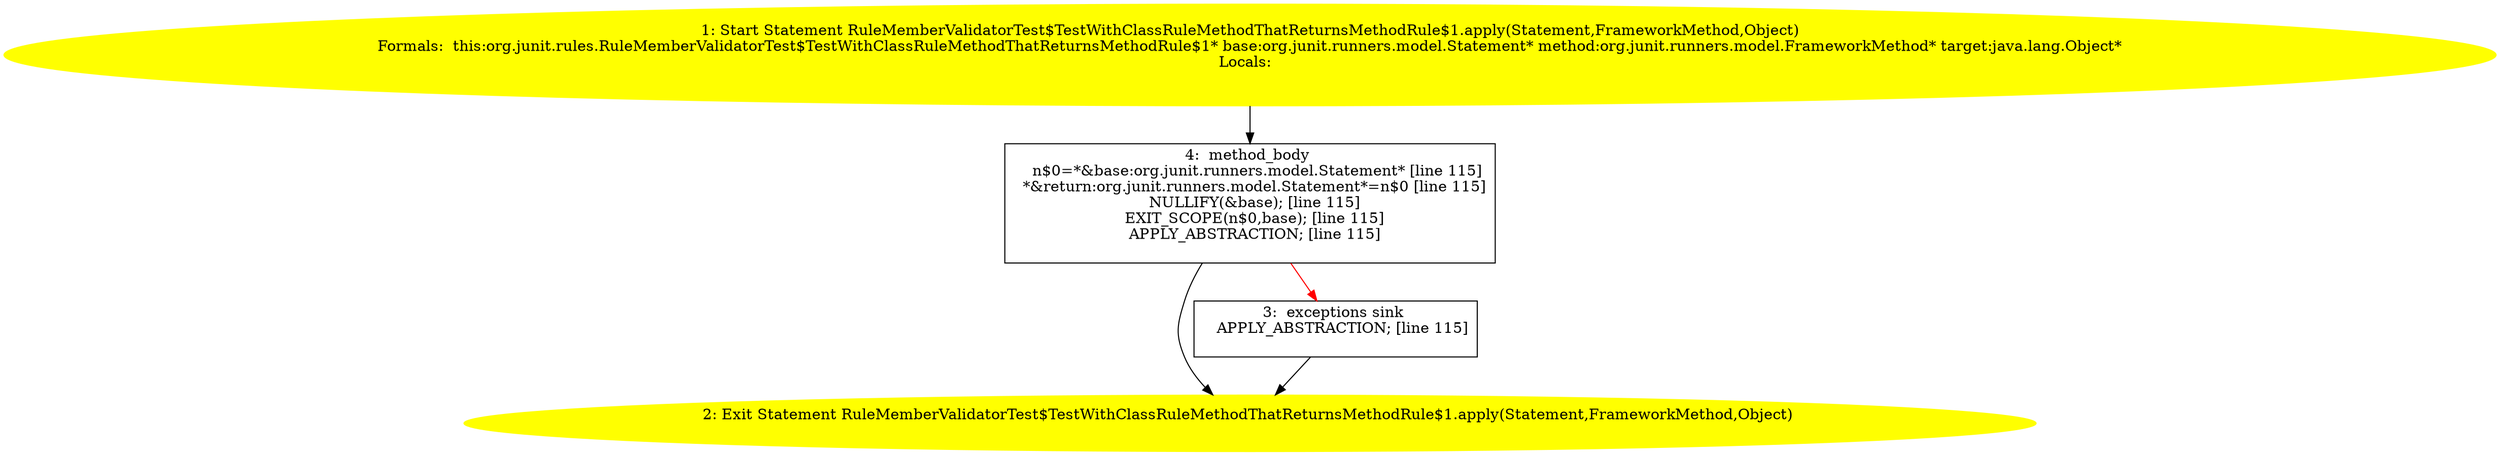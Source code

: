/* @generated */
digraph cfg {
"org.junit.rules.RuleMemberValidatorTest$TestWithClassRuleMethodThatReturnsMethodRule$1.apply(org.jun.fa49b6d2f811d11a9810988e7a7d7efa_1" [label="1: Start Statement RuleMemberValidatorTest$TestWithClassRuleMethodThatReturnsMethodRule$1.apply(Statement,FrameworkMethod,Object)\nFormals:  this:org.junit.rules.RuleMemberValidatorTest$TestWithClassRuleMethodThatReturnsMethodRule$1* base:org.junit.runners.model.Statement* method:org.junit.runners.model.FrameworkMethod* target:java.lang.Object*\nLocals:  \n  " color=yellow style=filled]
	

	 "org.junit.rules.RuleMemberValidatorTest$TestWithClassRuleMethodThatReturnsMethodRule$1.apply(org.jun.fa49b6d2f811d11a9810988e7a7d7efa_1" -> "org.junit.rules.RuleMemberValidatorTest$TestWithClassRuleMethodThatReturnsMethodRule$1.apply(org.jun.fa49b6d2f811d11a9810988e7a7d7efa_4" ;
"org.junit.rules.RuleMemberValidatorTest$TestWithClassRuleMethodThatReturnsMethodRule$1.apply(org.jun.fa49b6d2f811d11a9810988e7a7d7efa_2" [label="2: Exit Statement RuleMemberValidatorTest$TestWithClassRuleMethodThatReturnsMethodRule$1.apply(Statement,FrameworkMethod,Object) \n  " color=yellow style=filled]
	

"org.junit.rules.RuleMemberValidatorTest$TestWithClassRuleMethodThatReturnsMethodRule$1.apply(org.jun.fa49b6d2f811d11a9810988e7a7d7efa_3" [label="3:  exceptions sink \n   APPLY_ABSTRACTION; [line 115]\n " shape="box"]
	

	 "org.junit.rules.RuleMemberValidatorTest$TestWithClassRuleMethodThatReturnsMethodRule$1.apply(org.jun.fa49b6d2f811d11a9810988e7a7d7efa_3" -> "org.junit.rules.RuleMemberValidatorTest$TestWithClassRuleMethodThatReturnsMethodRule$1.apply(org.jun.fa49b6d2f811d11a9810988e7a7d7efa_2" ;
"org.junit.rules.RuleMemberValidatorTest$TestWithClassRuleMethodThatReturnsMethodRule$1.apply(org.jun.fa49b6d2f811d11a9810988e7a7d7efa_4" [label="4:  method_body \n   n$0=*&base:org.junit.runners.model.Statement* [line 115]\n  *&return:org.junit.runners.model.Statement*=n$0 [line 115]\n  NULLIFY(&base); [line 115]\n  EXIT_SCOPE(n$0,base); [line 115]\n  APPLY_ABSTRACTION; [line 115]\n " shape="box"]
	

	 "org.junit.rules.RuleMemberValidatorTest$TestWithClassRuleMethodThatReturnsMethodRule$1.apply(org.jun.fa49b6d2f811d11a9810988e7a7d7efa_4" -> "org.junit.rules.RuleMemberValidatorTest$TestWithClassRuleMethodThatReturnsMethodRule$1.apply(org.jun.fa49b6d2f811d11a9810988e7a7d7efa_2" ;
	 "org.junit.rules.RuleMemberValidatorTest$TestWithClassRuleMethodThatReturnsMethodRule$1.apply(org.jun.fa49b6d2f811d11a9810988e7a7d7efa_4" -> "org.junit.rules.RuleMemberValidatorTest$TestWithClassRuleMethodThatReturnsMethodRule$1.apply(org.jun.fa49b6d2f811d11a9810988e7a7d7efa_3" [color="red" ];
}
